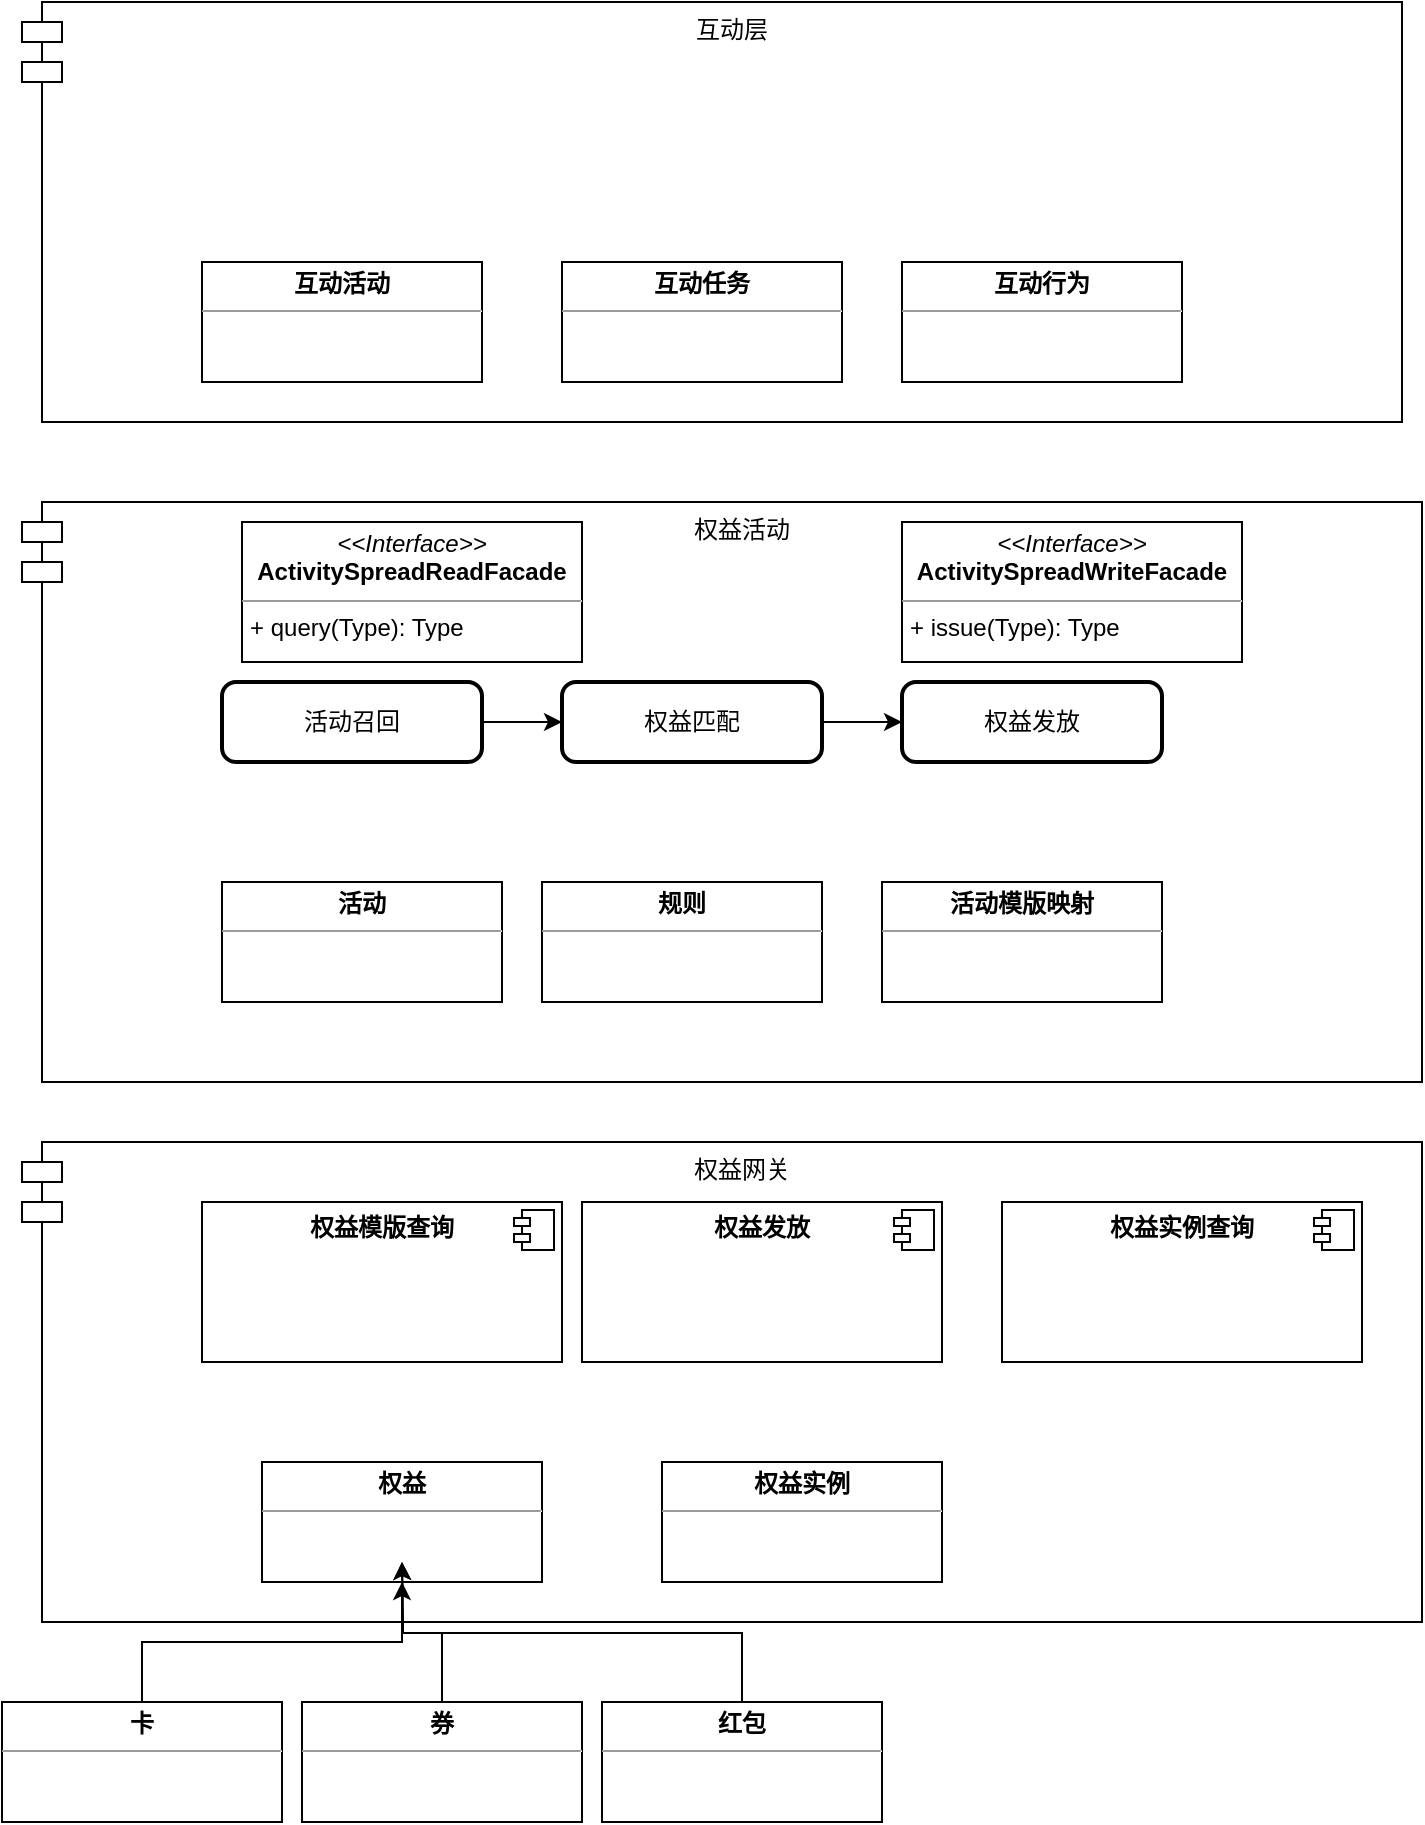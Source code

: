 <mxfile version="15.0.6" type="github">
  <diagram id="NM-FnL9aiEsatMu2k_oT" name="Page-1">
    <mxGraphModel dx="786" dy="1566" grid="1" gridSize="10" guides="1" tooltips="1" connect="1" arrows="1" fold="1" page="1" pageScale="1" pageWidth="827" pageHeight="1169" math="0" shadow="0">
      <root>
        <mxCell id="0" />
        <mxCell id="1" parent="0" />
        <mxCell id="irNuKJr1E5cWdmTTzUOE-2" value="权益网关" style="shape=module;align=left;spacingLeft=20;align=center;verticalAlign=top;" vertex="1" parent="1">
          <mxGeometry x="90" y="80" width="700" height="240" as="geometry" />
        </mxCell>
        <mxCell id="irNuKJr1E5cWdmTTzUOE-4" value="&lt;p style=&quot;margin: 0px ; margin-top: 6px ; text-align: center&quot;&gt;&lt;b&gt;权益模版查询&lt;/b&gt;&lt;/p&gt;" style="align=left;overflow=fill;html=1;dropTarget=0;" vertex="1" parent="1">
          <mxGeometry x="180" y="110" width="180" height="80" as="geometry" />
        </mxCell>
        <mxCell id="irNuKJr1E5cWdmTTzUOE-5" value="" style="shape=component;jettyWidth=8;jettyHeight=4;" vertex="1" parent="irNuKJr1E5cWdmTTzUOE-4">
          <mxGeometry x="1" width="20" height="20" relative="1" as="geometry">
            <mxPoint x="-24" y="4" as="offset" />
          </mxGeometry>
        </mxCell>
        <mxCell id="irNuKJr1E5cWdmTTzUOE-6" value="&lt;p style=&quot;margin: 0px ; margin-top: 4px ; text-align: center&quot;&gt;&lt;b&gt;权益&lt;/b&gt;&lt;/p&gt;&lt;hr size=&quot;1&quot;&gt;&lt;div style=&quot;height: 2px&quot;&gt;&lt;/div&gt;" style="verticalAlign=top;align=left;overflow=fill;fontSize=12;fontFamily=Helvetica;html=1;" vertex="1" parent="1">
          <mxGeometry x="210" y="240" width="140" height="60" as="geometry" />
        </mxCell>
        <mxCell id="irNuKJr1E5cWdmTTzUOE-8" value="&lt;p style=&quot;margin: 0px ; margin-top: 4px ; text-align: center&quot;&gt;&lt;b&gt;权益实例&lt;/b&gt;&lt;/p&gt;&lt;hr size=&quot;1&quot;&gt;&lt;div style=&quot;height: 2px&quot;&gt;&lt;/div&gt;" style="verticalAlign=top;align=left;overflow=fill;fontSize=12;fontFamily=Helvetica;html=1;" vertex="1" parent="1">
          <mxGeometry x="410" y="240" width="140" height="60" as="geometry" />
        </mxCell>
        <mxCell id="irNuKJr1E5cWdmTTzUOE-12" style="edgeStyle=orthogonalEdgeStyle;rounded=0;orthogonalLoop=1;jettySize=auto;html=1;exitX=0.5;exitY=0;exitDx=0;exitDy=0;" edge="1" parent="1" source="irNuKJr1E5cWdmTTzUOE-9" target="irNuKJr1E5cWdmTTzUOE-6">
          <mxGeometry relative="1" as="geometry" />
        </mxCell>
        <mxCell id="irNuKJr1E5cWdmTTzUOE-9" value="&lt;p style=&quot;margin: 0px ; margin-top: 4px ; text-align: center&quot;&gt;&lt;b&gt;卡&lt;/b&gt;&lt;/p&gt;&lt;hr size=&quot;1&quot;&gt;&lt;div style=&quot;height: 2px&quot;&gt;&lt;/div&gt;" style="verticalAlign=top;align=left;overflow=fill;fontSize=12;fontFamily=Helvetica;html=1;" vertex="1" parent="1">
          <mxGeometry x="80" y="360" width="140" height="60" as="geometry" />
        </mxCell>
        <mxCell id="irNuKJr1E5cWdmTTzUOE-13" style="edgeStyle=orthogonalEdgeStyle;rounded=0;orthogonalLoop=1;jettySize=auto;html=1;exitX=0.5;exitY=0;exitDx=0;exitDy=0;" edge="1" parent="1" source="irNuKJr1E5cWdmTTzUOE-10">
          <mxGeometry relative="1" as="geometry">
            <mxPoint x="280" y="290" as="targetPoint" />
          </mxGeometry>
        </mxCell>
        <mxCell id="irNuKJr1E5cWdmTTzUOE-10" value="&lt;p style=&quot;margin: 0px ; margin-top: 4px ; text-align: center&quot;&gt;&lt;b&gt;券&lt;/b&gt;&lt;/p&gt;&lt;hr size=&quot;1&quot;&gt;&lt;div style=&quot;height: 2px&quot;&gt;&lt;/div&gt;" style="verticalAlign=top;align=left;overflow=fill;fontSize=12;fontFamily=Helvetica;html=1;" vertex="1" parent="1">
          <mxGeometry x="230" y="360" width="140" height="60" as="geometry" />
        </mxCell>
        <mxCell id="irNuKJr1E5cWdmTTzUOE-14" style="edgeStyle=orthogonalEdgeStyle;rounded=0;orthogonalLoop=1;jettySize=auto;html=1;exitX=0.5;exitY=0;exitDx=0;exitDy=0;" edge="1" parent="1" source="irNuKJr1E5cWdmTTzUOE-11">
          <mxGeometry relative="1" as="geometry">
            <mxPoint x="280" y="290" as="targetPoint" />
          </mxGeometry>
        </mxCell>
        <mxCell id="irNuKJr1E5cWdmTTzUOE-11" value="&lt;p style=&quot;margin: 0px ; margin-top: 4px ; text-align: center&quot;&gt;&lt;b&gt;红包&lt;/b&gt;&lt;/p&gt;&lt;hr size=&quot;1&quot;&gt;&lt;div style=&quot;height: 2px&quot;&gt;&lt;/div&gt;" style="verticalAlign=top;align=left;overflow=fill;fontSize=12;fontFamily=Helvetica;html=1;" vertex="1" parent="1">
          <mxGeometry x="380" y="360" width="140" height="60" as="geometry" />
        </mxCell>
        <mxCell id="irNuKJr1E5cWdmTTzUOE-15" value="&lt;p style=&quot;margin: 0px ; margin-top: 6px ; text-align: center&quot;&gt;&lt;b&gt;权益发放&lt;/b&gt;&lt;/p&gt;" style="align=left;overflow=fill;html=1;dropTarget=0;" vertex="1" parent="1">
          <mxGeometry x="370" y="110" width="180" height="80" as="geometry" />
        </mxCell>
        <mxCell id="irNuKJr1E5cWdmTTzUOE-16" value="" style="shape=component;jettyWidth=8;jettyHeight=4;" vertex="1" parent="irNuKJr1E5cWdmTTzUOE-15">
          <mxGeometry x="1" width="20" height="20" relative="1" as="geometry">
            <mxPoint x="-24" y="4" as="offset" />
          </mxGeometry>
        </mxCell>
        <mxCell id="irNuKJr1E5cWdmTTzUOE-19" value="&lt;p style=&quot;margin: 0px ; margin-top: 6px ; text-align: center&quot;&gt;&lt;b&gt;权益实例查询&lt;/b&gt;&lt;/p&gt;" style="align=left;overflow=fill;html=1;dropTarget=0;" vertex="1" parent="1">
          <mxGeometry x="580" y="110" width="180" height="80" as="geometry" />
        </mxCell>
        <mxCell id="irNuKJr1E5cWdmTTzUOE-20" value="" style="shape=component;jettyWidth=8;jettyHeight=4;" vertex="1" parent="irNuKJr1E5cWdmTTzUOE-19">
          <mxGeometry x="1" width="20" height="20" relative="1" as="geometry">
            <mxPoint x="-24" y="4" as="offset" />
          </mxGeometry>
        </mxCell>
        <mxCell id="irNuKJr1E5cWdmTTzUOE-25" value="权益活动" style="shape=module;align=left;spacingLeft=20;align=center;verticalAlign=top;" vertex="1" parent="1">
          <mxGeometry x="90" y="-240" width="700" height="290" as="geometry" />
        </mxCell>
        <mxCell id="irNuKJr1E5cWdmTTzUOE-26" value="&lt;p style=&quot;margin: 0px ; margin-top: 4px ; text-align: center&quot;&gt;&lt;b&gt;活动&lt;/b&gt;&lt;/p&gt;&lt;hr size=&quot;1&quot;&gt;&lt;div style=&quot;height: 2px&quot;&gt;&lt;/div&gt;" style="verticalAlign=top;align=left;overflow=fill;fontSize=12;fontFamily=Helvetica;html=1;" vertex="1" parent="1">
          <mxGeometry x="190" y="-50" width="140" height="60" as="geometry" />
        </mxCell>
        <mxCell id="irNuKJr1E5cWdmTTzUOE-27" value="&lt;p style=&quot;margin: 0px ; margin-top: 4px ; text-align: center&quot;&gt;&lt;b&gt;规则&lt;/b&gt;&lt;/p&gt;&lt;hr size=&quot;1&quot;&gt;&lt;div style=&quot;height: 2px&quot;&gt;&lt;/div&gt;" style="verticalAlign=top;align=left;overflow=fill;fontSize=12;fontFamily=Helvetica;html=1;" vertex="1" parent="1">
          <mxGeometry x="350" y="-50" width="140" height="60" as="geometry" />
        </mxCell>
        <mxCell id="irNuKJr1E5cWdmTTzUOE-28" value="&lt;p style=&quot;margin: 0px ; margin-top: 4px ; text-align: center&quot;&gt;&lt;b&gt;活动模版映射&lt;/b&gt;&lt;/p&gt;&lt;hr size=&quot;1&quot;&gt;&lt;div style=&quot;height: 2px&quot;&gt;&lt;/div&gt;" style="verticalAlign=top;align=left;overflow=fill;fontSize=12;fontFamily=Helvetica;html=1;" vertex="1" parent="1">
          <mxGeometry x="520" y="-50" width="140" height="60" as="geometry" />
        </mxCell>
        <mxCell id="irNuKJr1E5cWdmTTzUOE-38" value="" style="edgeStyle=orthogonalEdgeStyle;rounded=0;orthogonalLoop=1;jettySize=auto;html=1;" edge="1" parent="1" source="irNuKJr1E5cWdmTTzUOE-29" target="irNuKJr1E5cWdmTTzUOE-30">
          <mxGeometry relative="1" as="geometry" />
        </mxCell>
        <mxCell id="irNuKJr1E5cWdmTTzUOE-29" value="活动召回" style="rounded=1;whiteSpace=wrap;html=1;absoluteArcSize=1;arcSize=14;strokeWidth=2;" vertex="1" parent="1">
          <mxGeometry x="190" y="-150" width="130" height="40" as="geometry" />
        </mxCell>
        <mxCell id="irNuKJr1E5cWdmTTzUOE-39" style="edgeStyle=orthogonalEdgeStyle;rounded=0;orthogonalLoop=1;jettySize=auto;html=1;entryX=0;entryY=0.5;entryDx=0;entryDy=0;" edge="1" parent="1" source="irNuKJr1E5cWdmTTzUOE-30" target="irNuKJr1E5cWdmTTzUOE-31">
          <mxGeometry relative="1" as="geometry" />
        </mxCell>
        <mxCell id="irNuKJr1E5cWdmTTzUOE-30" value="权益匹配" style="rounded=1;whiteSpace=wrap;html=1;absoluteArcSize=1;arcSize=14;strokeWidth=2;" vertex="1" parent="1">
          <mxGeometry x="360" y="-150" width="130" height="40" as="geometry" />
        </mxCell>
        <mxCell id="irNuKJr1E5cWdmTTzUOE-31" value="权益发放" style="rounded=1;whiteSpace=wrap;html=1;absoluteArcSize=1;arcSize=14;strokeWidth=2;" vertex="1" parent="1">
          <mxGeometry x="530" y="-150" width="130" height="40" as="geometry" />
        </mxCell>
        <mxCell id="irNuKJr1E5cWdmTTzUOE-34" value="互动层" style="shape=module;align=left;spacingLeft=20;align=center;verticalAlign=top;" vertex="1" parent="1">
          <mxGeometry x="90" y="-490" width="690" height="210" as="geometry" />
        </mxCell>
        <mxCell id="irNuKJr1E5cWdmTTzUOE-35" value="&lt;p style=&quot;margin: 0px ; margin-top: 4px ; text-align: center&quot;&gt;&lt;b&gt;互动活动&lt;/b&gt;&lt;/p&gt;&lt;hr size=&quot;1&quot;&gt;&lt;div style=&quot;height: 2px&quot;&gt;&lt;/div&gt;" style="verticalAlign=top;align=left;overflow=fill;fontSize=12;fontFamily=Helvetica;html=1;" vertex="1" parent="1">
          <mxGeometry x="180" y="-360" width="140" height="60" as="geometry" />
        </mxCell>
        <mxCell id="irNuKJr1E5cWdmTTzUOE-36" value="&lt;p style=&quot;margin: 0px ; margin-top: 4px ; text-align: center&quot;&gt;&lt;b&gt;互动任务&lt;/b&gt;&lt;/p&gt;&lt;hr size=&quot;1&quot;&gt;&lt;div style=&quot;height: 2px&quot;&gt;&lt;/div&gt;" style="verticalAlign=top;align=left;overflow=fill;fontSize=12;fontFamily=Helvetica;html=1;" vertex="1" parent="1">
          <mxGeometry x="360" y="-360" width="140" height="60" as="geometry" />
        </mxCell>
        <mxCell id="irNuKJr1E5cWdmTTzUOE-37" value="&lt;p style=&quot;margin: 0px ; margin-top: 4px ; text-align: center&quot;&gt;&lt;b&gt;互动行为&lt;/b&gt;&lt;/p&gt;&lt;hr size=&quot;1&quot;&gt;&lt;div style=&quot;height: 2px&quot;&gt;&lt;/div&gt;" style="verticalAlign=top;align=left;overflow=fill;fontSize=12;fontFamily=Helvetica;html=1;" vertex="1" parent="1">
          <mxGeometry x="530" y="-360" width="140" height="60" as="geometry" />
        </mxCell>
        <mxCell id="irNuKJr1E5cWdmTTzUOE-40" value="&lt;p style=&quot;margin: 0px ; margin-top: 4px ; text-align: center&quot;&gt;&lt;i&gt;&amp;lt;&amp;lt;Interface&amp;gt;&amp;gt;&lt;/i&gt;&lt;br&gt;&lt;b&gt;ActivitySpreadRead&lt;/b&gt;&lt;b&gt;Facade&lt;/b&gt;&lt;/p&gt;&lt;hr size=&quot;1&quot;&gt;&lt;p style=&quot;margin: 0px ; margin-left: 4px&quot;&gt;+ query(Type): Type&lt;br&gt;&lt;br&gt;&lt;/p&gt;" style="verticalAlign=top;align=left;overflow=fill;fontSize=12;fontFamily=Helvetica;html=1;" vertex="1" parent="1">
          <mxGeometry x="200" y="-230" width="170" height="70" as="geometry" />
        </mxCell>
        <mxCell id="irNuKJr1E5cWdmTTzUOE-41" value="&lt;p style=&quot;margin: 0px ; margin-top: 4px ; text-align: center&quot;&gt;&lt;i&gt;&amp;lt;&amp;lt;Interface&amp;gt;&amp;gt;&lt;/i&gt;&lt;br&gt;&lt;b&gt;ActivitySpreadWrite&lt;/b&gt;&lt;b&gt;Facade&lt;/b&gt;&lt;/p&gt;&lt;hr size=&quot;1&quot;&gt;&lt;p style=&quot;margin: 0px ; margin-left: 4px&quot;&gt;+ issue(Type): Type&lt;br&gt;&lt;br&gt;&lt;/p&gt;" style="verticalAlign=top;align=left;overflow=fill;fontSize=12;fontFamily=Helvetica;html=1;" vertex="1" parent="1">
          <mxGeometry x="530" y="-230" width="170" height="70" as="geometry" />
        </mxCell>
      </root>
    </mxGraphModel>
  </diagram>
</mxfile>
